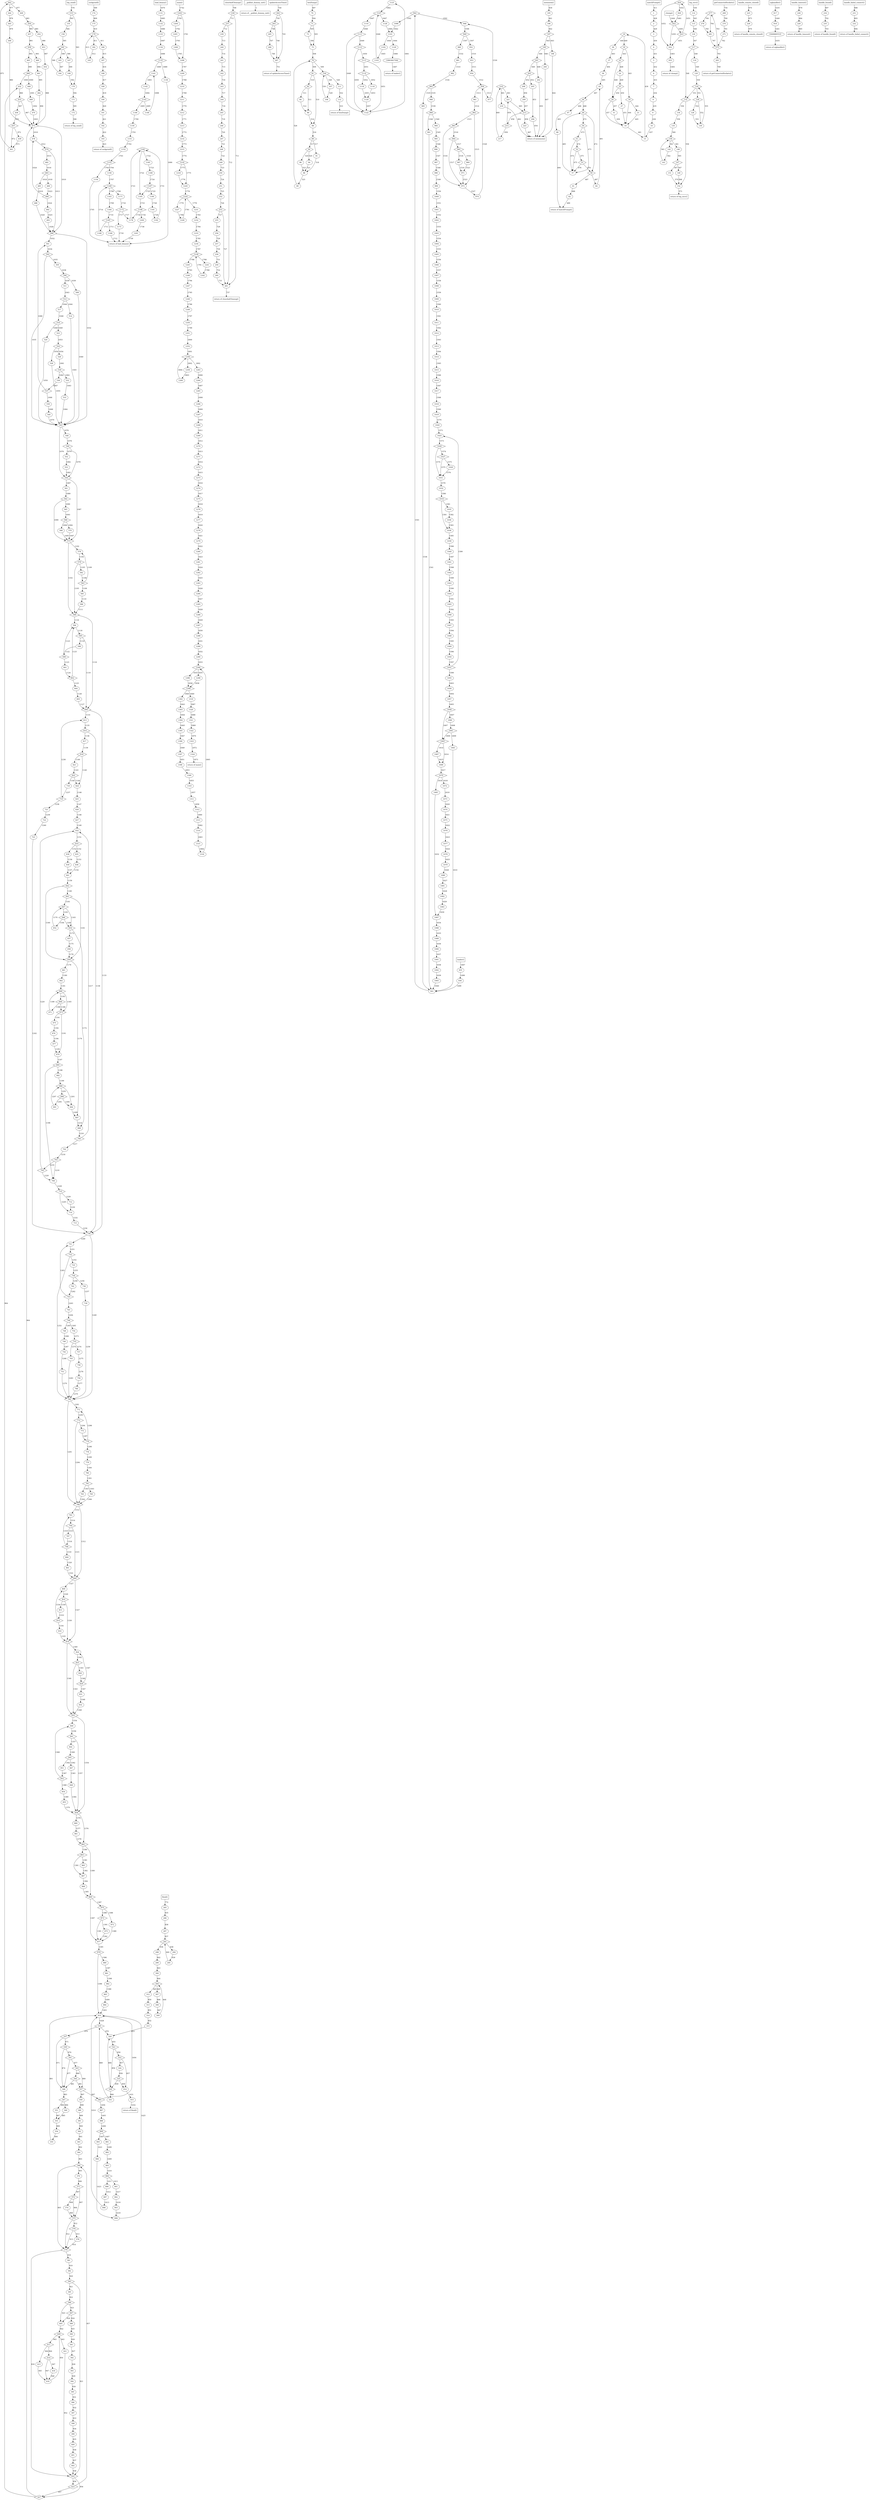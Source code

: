 digraph cfg {
	node [];
	442 -> 449 [label = "977"] ;
	172 -> ret668 [label = "596"] ;
	855 -> 858 [label = "1370"] ;
	848 -> 858 [label = "1364"] ;
	841 -> 858 [label = "1357"] ;
	835 -> 858 [label = "1354"] ;
	193 -> ret680 [label = "623"] ;
	709 -> 710 [label = "1228"] ;
	586 -> 589 [label = "1111"] ;
	579 -> 589 [label = "1105"] ;
	573 -> 589 [label = "1102"] ;
	1182 -> 1185 [label = "1722"] ;
	1288 -> 1289 [label = "1831"] ;
	831 -> 832 [label = "1348"] ;
	314 -> 315 [label = "852"] ;
	250 -> 251 [label = "724"] ;
	582 -> 583 [label = "1108"] ;
	465 -> 466 [label = "999"] ;
	fun3 -> ret3 [label = "-1"] ;
	1204 -> 1205 [label = "1762"] ;
	1135 -> 1136 [label = "1689"] ;
	703 -> 704 [label = "1219"] ;
	344 -> 357 [label = "881"] ;
	343 -> 357 [label = "880"] ;
	1311 -> 1312 [label = "1858"] ;
	335 -> 320 [label = "870"] ;
	328 -> 320 [label = "866"] ;
	315 -> 320 [label = "853"] ;
	153 -> 155 [label = "583"] ;
	1271 -> 1272 [label = "1814"] ;
	263 -> 265 [label = "746"] ;
	73 -> 75 [label = "506"] ;
	71 -> 75 [label = "505"] ;
	351 -> 353 [label = "887"] ;
	349 -> 353 [label = "885"] ;
	1265 -> 1266 [label = "1808"] ;
	1123 -> 1107 [label = "1662"] ;
	1103 -> 1107 [label = "1646"] ;
	223 -> ret452 [label = "667"] ;
	219 -> ret452 [label = "662"] ;
	206 -> ret452 [label = "654"] ;
	203 -> 208 [label = "652"] ;
	202 -> ret452 [label = "650"] ;
	200 -> ret452 [label = "647"] ;
	198 -> ret452 [label = "644"] ;
	1132 -> 1133 [label = "1686"] ;
	691 -> 686 [label = "1207"] ;
	682 -> 686 [label = "1199"] ;
	36 -> 37 [label = "463"] ;
	186 -> 187 [label = "615"] ;
	746 -> 748 [label = "1265"] ;
	470 -> 473 [label = "1003"] ;
	462 -> 473 [label = "996"] ;
	454 -> 473 [label = "988"] ;
	446 -> 473 [label = "980"] ;
	433 -> 473 [label = "967"] ;
	427 -> 473 [label = "964"] ;
	29 -> 31 [label = "457"] ;
	1015 -> 1016 [label = "1566"] ;
	362 -> 363 [label = "901"] ;
	247 -> 248 [label = "721"] ;
	1076 -> 1077 [label = "1623"] ;
	249 -> 250 [label = "723"] ;
	1171 -> 1172 [label = "1716"] ;
	780 -> 781 [label = "1301"] ;
	755 -> 763 [label = "1274"] ;
	924 -> 929 [label = "1452"] ;
	735 -> 736 [label = "1255"] ;
	929 -> 922 [label = "1461"] ;
	fun804 -> 922 [label = "1444"] ;
	197 -> 199 [label = "643"] ;
	457 -> 458 [label = "991"] ;
	25 -> 27 [label = "450"] ;
	1080 -> 1081 [label = "1627"] ;
	718 -> 719 [label = "1237"] ;
	829 -> 824 [label = "1347"] ;
	819 -> 824 [label = "1340"] ;
	205 -> 206 [label = "653"] ;
	1010 -> 1011 [label = "1561"] ;
	1114 -> 1118 [label = "1652"] ;
	1110 -> 1111 [label = "1648"] ;
	888 -> 889 [label = "1406"] ;
	723 -> 726 [label = "1242"] ;
	715 -> 726 [label = "1234"] ;
	614 -> 726 [label = "1136"] ;
	608 -> 726 [label = "1133"] ;
	295 -> 291 [label = "840"] ;
	287 -> 291 [label = "837"] ;
	115 -> 116 [label = "546"] ;
	1208 -> 1209 [label = "1767"] ;
	666 -> 668 [label = "1183"] ;
	889 -> 905 [label = "1407"] ;
	719 -> 613 [label = "1238"] ;
	608 -> 613 [label = "1133"] ;
	245 -> 246 [label = "719"] ;
	1133 -> 1134 [label = "1687"] ;
	1074 -> 1075 [label = "1621"] ;
	914 -> 915 [label = "1431"] ;
	450 -> 457 [label = "985"] ;
	436 -> 437 [label = "970"] ;
	731 -> 732 [label = "1251"] ;
	134 -> 135 [label = "559"] ;
	1215 -> 1216 [label = "1774"] ;
	1070 -> 1072 [label = "1618"] ;
	1049 -> 1050 [label = "1596"] ;
	851 -> 852 [label = "1367"] ;
	346 -> 347 [label = "883"] ;
	286 -> 287 [label = "836"] ;
	1212 -> 1213 [label = "1771"] ;
	1073 -> 1074 [label = "1620"] ;
	378 -> 379 [label = "914"] ;
	376 -> 379 [label = "913"] ;
	375 -> 379 [label = "912"] ;
	368 -> 379 [label = "905"] ;
	602 -> 604 [label = "1125"] ;
	379 -> 381 [label = "918"] ;
	677 -> 679 [label = "1195"] ;
	673 -> 679 [label = "1191"] ;
	1143 -> 1146 [label = "1695"] ;
	901 -> 902 [label = "1417"] ;
	124 -> 132 [label = "551"] ;
	117 -> 132 [label = "548"] ;
	1281 -> 1282 [label = "1824"] ;
	1268 -> 1269 [label = "1811"] ;
	1035 -> 1036 [label = "1582"] ;
	742 -> 743 [label = "1262"] ;
	566 -> 570 [label = "1094"] ;
	942 -> 1096 [label = "1502"] ;
	566 -> 568 [label = "1094"] ;
	1131 -> 1132 [label = "1685"] ;
	8 -> 9 [label = "435"] ;
	1048 -> 1049 [label = "1595"] ;
	647 -> 648 [label = "1163"] ;
	1079 -> 1080 [label = "1626"] ;
	183 -> 179 [label = "613"] ;
	175 -> 179 [label = "610"] ;
	1260 -> 1256 [label = "1804"] ;
	1252 -> 1256 [label = "1801"] ;
	1210 -> 1211 [label = "1769"] ;
	548 -> 549 [label = "1078"] ;
	994 -> 995 [label = "1545"] ;
	71 -> 73 [label = "505"] ;
	981 -> 982 [label = "1533"] ;
	277 -> 279 [label = "764"] ;
	242 -> 243 [label = "716"] ;
	549 -> 552 [label = "1079"] ;
	863 -> 865 [label = "1381"] ;
	fun731 -> 262 [label = "740"] ;
	3 -> 4 [label = "430"] ;
	980 -> 981 [label = "1532"] ;
	897 -> 898 [label = "1413"] ;
	1077 -> 1078 [label = "1624"] ;
	532 -> 533 [label = "1063"] ;
	894 -> 901 [label = "1411"] ;
	785 -> 788 [label = "1306"] ;
	783 -> 788 [label = "1304"] ;
	772 -> 788 [label = "1294"] ;
	766 -> 788 [label = "1291"] ;
	583 -> 585 [label = "1109"] ;
	398 -> 399 [label = "934"] ;
	325 -> 914 [label = "859"] ;
	322 -> 914 [label = "857"] ;
	fun727 -> 236 [label = "706"] ;
	197 -> 198 [label = "643"] ;
	299 -> 300 [label = "843"] ;
	813 -> 814 [label = "1333"] ;
	253 -> 255 [label = "727"] ;
	963 -> 964 [label = "1516"] ;
	797 -> 798 [label = "1318"] ;
	781 -> 783 [label = "1303"] ;
	738 -> 739 [label = "1257"] ;
	1324 -> ret852 [label = "1873"] ;
	325 -> 328 [label = "859"] ;
	321 -> 328 [label = "856"] ;
	98 -> 99 [label = "525"] ;
	676 -> 677 [label = "1194"] ;
	411 -> 414 [label = "944"] ;
	6 -> 7 [label = "433"] ;
	941 -> 942 [label = "1501"] ;
	524 -> 526 [label = "1054"] ;
	337 -> 339 [label = "871"] ;
	213 -> 215 [label = "658"] ;
	114 -> 115 [label = "545"] ;
	1273 -> 1274 [label = "1816"] ;
	771 -> 772 [label = "1293"] ;
	704 -> 632 [label = "1220"] ;
	700 -> 632 [label = "1217"] ;
	627 -> 632 [label = "1149"] ;
	422 -> 423 [label = "956"] ;
	246 -> 247 [label = "720"] ;
	70 -> 71 [label = "504"] ;
	163 -> 164 [label = "587"] ;
	781 -> 785 [label = "1303"] ;
	1245 -> 1246 [label = "1793"] ;
	1165 -> 1168 [label = "1711"] ;
	763 -> 766 [label = "1283"] ;
	760 -> 766 [label = "1279"] ;
	751 -> 766 [label = "1270"] ;
	739 -> 766 [label = "1259"] ;
	732 -> 766 [label = "1252"] ;
	726 -> 766 [label = "1249"] ;
	fun628 -> 1 [label = "411"] ;
	1247 -> 1248 [label = "1795"] ;
	1168 -> 1160 [label = "1714"] ;
	1156 -> 1160 [label = "1707"] ;
	255 -> 256 [label = "728"] ;
	854 -> 855 [label = "1369"] ;
	251 -> 252 [label = "725"] ;
	112 -> ret644 [label = "533"] ;
	517 -> 518 [label = "1048"] ;
	892 -> 893 [label = "1409"] ;
	414 -> 416 [label = "947"] ;
	1287 -> 1288 [label = "1830"] ;
	686 -> 688 [label = "1201"] ;
	383 -> 385 [label = "921"] ;
	43 -> 44 [label = "467"] ;
	995 -> 996 [label = "1546"] ;
	875 -> 877 [label = "1392"] ;
	873 -> 877 [label = "1391"] ;
	872 -> 877 [label = "1389"] ;
	869 -> 877 [label = "1387"] ;
	658 -> 659 [label = "1176"] ;
	643 -> 659 [label = "1161"] ;
	642 -> 659 [label = "1160"] ;
	1101 -> 1102 [label = "1644"] ;
	1249 -> 1250 [label = "1797"] ;
	814 -> 809 [label = "1334"] ;
	804 -> 809 [label = "1327"] ;
	758 -> 759 [label = "1276"] ;
	704 -> 709 [label = "1220"] ;
	703 -> 709 [label = "1219"] ;
	680 -> 709 [label = "1198"] ;
	128 -> 130 [label = "553"] ;
	126 -> 130 [label = "552"] ;
	814 -> 816 [label = "1334"] ;
	810 -> 813 [label = "1330"] ;
	1206 -> 1208 [label = "1765"] ;
	1202 -> 1208 [label = "1761"] ;
	601 -> 602 [label = "1124"] ;
	1264 -> 1265 [label = "1807"] ;
	1065 -> 1067 [label = "1614"] ;
	fun715 -> 225 [label = "670"] ;
	59 -> 61 [label = "487"] ;
	840 -> 841 [label = "1356"] ;
	1196 -> 1178 [label = "1734"] ;
	1172 -> 1178 [label = "1717"] ;
	540 -> 543 [label = "1070"] ;
	533 -> 543 [label = "1064"] ;
	526 -> 543 [label = "1055"] ;
	520 -> 543 [label = "1050"] ;
	514 -> 543 [label = "1045"] ;
	508 -> 543 [label = "1040"] ;
	502 -> 543 [label = "1035"] ;
	496 -> 543 [label = "1032"] ;
	1284 -> 1285 [label = "1827"] ;
	1078 -> 1079 [label = "1625"] ;
	1019 -> 1020 [label = "1570"] ;
	883 -> 884 [label = "1400"] ;
	932 -> 933 [label = "1463"] ;
	1041 -> 1042 [label = "1588"] ;
	339 -> 341 [label = "874"] ;
	1321 -> 1322 [label = "1869"] ;
	778 -> 779 [label = "1299"] ;
	599 -> 601 [label = "1123"] ;
	57 -> 49 [label = "485"] ;
	44 -> 49 [label = "468"] ;
	1013 -> 1014 [label = "1564"] ;
	1009 -> 1010 [label = "1560"] ;
	409 -> 411 [label = "943"] ;
	361 -> 362 [label = "900"] ;
	1006 -> 1007 [label = "1557"] ;
	1211 -> 1212 [label = "1770"] ;
	1233 -> 1234 [label = "1785"] ;
	998 -> 999 [label = "1549"] ;
	1280 -> 1281 [label = "1823"] ;
	1011 -> 1012 [label = "1562"] ;
	688 -> 691 [label = "1204"] ;
	1120 -> 1122 [label = "1657"] ;
	1113 -> 1122 [label = "1651"] ;
	1112 -> 1122 [label = "1650"] ;
	1111 -> 1122 [label = "1649"] ;
	748 -> 749 [label = "1266"] ;
	754 -> 755 [label = "1273"] ;
	168 -> 170 [label = "592"] ;
	153 -> 170 [label = "583"] ;
	1227 -> 1228 [label = "1780"] ;
	279 -> 281 [label = "765"] ;
	277 -> 281 [label = "764"] ;
	1313 -> 1314 [label = "1862"] ;
	988 -> 989 [label = "1539"] ;
	949 -> 980 [label = "1507"] ;
	621 -> 622 [label = "1143"] ;
	1185 -> 1186 [label = "1723"] ;
	659 -> 661 [label = "1179"] ;
	285 -> 286 [label = "835"] ;
	328 -> 331 [label = "866"] ;
	948 -> 949 [label = "1506"] ;
	fun801 -> 917 [label = "1435"] ;
	530 -> 536 [label = "1062"] ;
	49 -> 50 [label = "472"] ;
	18 -> 19 [label = "443"] ;
	fun680 -> 174 [label = "599"] ;
	126 -> 128 [label = "552"] ;
	635 -> 636 [label = "1153"] ;
	1025 -> 1026 [label = "1573"] ;
	1306 -> 1307 [label = "1849"] ;
	142 -> 143 [label = "562"] ;
	638 -> 639 [label = "1156"] ;
	208 -> 209 [label = "656"] ;
	394 -> 395 [label = "930"] ;
	291 -> 298 [label = "838"] ;
	269 -> 270 [label = "760"] ;
	1205 -> 1206 [label = "1763"] ;
	561 -> 562 [label = "1089"] ;
	714 -> 715 [label = "1232"] ;
	1 -> 2 [label = "428"] ;
	702 -> 703 [label = "1218"] ;
	483 -> 489 [label = "1018"] ;
	539 -> 540 [label = "1069"] ;
	1050 -> 1051 [label = "1597"] ;
	829 -> 831 [label = "1347"] ;
	376 -> 378 [label = "913"] ;
	79 -> 81 [label = "509"] ;
	1082 -> 1083 [label = "1629"] ;
	179 -> 186 [label = "611"] ;
	1246 -> 1247 [label = "1794"] ;
	721 -> 722 [label = "1239"] ;
	1070 -> 1085 [label = "1618"] ;
	359 -> 360 [label = "898"] ;
	51 -> 52 [label = "474"] ;
	432 -> 433 [label = "966"] ;
	313 -> 314 [label = "851"] ;
	675 -> 676 [label = "1192"] ;
	458 -> 460 [label = "993"] ;
	433 -> 436 [label = "967"] ;
	fun718 -> 228 [label = "679"] ;
	452 -> 453 [label = "986"] ;
	423 -> 368 [label = "957"] ;
	364 -> 368 [label = "903"] ;
	1269 -> 1270 [label = "1812"] ;
	466 -> 468 [label = "1000"] ;
	602 -> 594 [label = "1125"] ;
	599 -> 594 [label = "1123"] ;
	589 -> 594 [label = "1116"] ;
	523 -> 524 [label = "1053"] ;
	1275 -> 1276 [label = "1818"] ;
	400 -> 401 [label = "936"] ;
	1029 -> 1031 [label = "1576"] ;
	1027 -> 1031 [label = "1575"] ;
	1026 -> 1031 [label = "1574"] ;
	924 -> 932 [label = "1452"] ;
	923 -> 932 [label = "1451"] ;
	922 -> 932 [label = "1450"] ;
	579 -> 582 [label = "1105"] ;
	368 -> 370 [label = "905"] ;
	1114 -> 1116 [label = "1652"] ;
	736 -> 742 [label = "1256"] ;
	969 -> 971 [label = "1521"] ;
	967 -> 971 [label = "1519"] ;
	225 -> 226 [label = "675"] ;
	52 -> 53 [label = "475"] ;
	746 -> 754 [label = "1265"] ;
	fun739 -> 285 [label = "772"] ;
	fun735 -> 269 [label = "754"] ;
	146 -> 147 [label = "565"] ;
	1150 -> 1151 [label = "1701"] ;
	989 -> 991 [label = "1540"] ;
	809 -> 810 [label = "1329"] ;
	322 -> 324 [label = "857"] ;
	132 -> 134 [label = "558"] ;
	89 -> 92 [label = "517"] ;
	983 -> 988 [label = "1535"] ;
	801 -> 804 [label = "1322"] ;
	794 -> 804 [label = "1315"] ;
	788 -> 804 [label = "1312"] ;
	409 -> 421 [label = "943"] ;
	190 -> 191 [label = "620"] ;
	1294 -> 1298 [label = "1835"] ;
	1283 -> 1284 [label = "1826"] ;
	275 -> 277 [label = "763"] ;
	1224 -> 1227 [label = "1779"] ;
	894 -> 896 [label = "1411"] ;
	199 -> 200 [label = "646"] ;
	1312 -> 1313 [label = "1860"] ;
	1248 -> 1249 [label = "1796"] ;
	745 -> 746 [label = "1264"] ;
	710 -> 712 [label = "1229"] ;
	1081 -> 1082 [label = "1628"] ;
	529 -> 530 [label = "1061"] ;
	68 -> ret628 [label = "494"] ;
	62 -> ret628 [label = "489"] ;
	1113 -> 1114 [label = "1651"] ;
	915 -> ret739 [label = "1432"] ;
	537 -> 539 [label = "1068"] ;
	107 -> 108 [label = "529"] ;
	973 -> 974 [label = "1527"] ;
	902 -> 903 [label = "1418"] ;
	1163 -> 1164 [label = "1709"] ;
	974 -> 958 [label = "1528"] ;
	954 -> 958 [label = "1512"] ;
	697 -> 699 [label = "1214"] ;
	654 -> 699 [label = "1172"] ;
	493 -> 496 [label = "1026"] ;
	486 -> 496 [label = "1020"] ;
	479 -> 496 [label = "1013"] ;
	473 -> 496 [label = "1010"] ;
	2 -> 3 [label = "429"] ;
	483 -> 485 [label = "1018"] ;
	1231 -> 1232 [label = "1783"] ;
	1056 -> 1057 [label = "1604"] ;
	392 -> 393 [label = "928"] ;
	878 -> 880 [label = "1396"] ;
	335 -> 337 [label = "870"] ;
	1316 -> 1294 [label = "1865"] ;
	1290 -> 1294 [label = "1833"] ;
	1238 -> 1245 [label = "1788"] ;
	1039 -> 1040 [label = "1586"] ;
	905 -> 906 [label = "1421"] ;
	236 -> 237 [label = "711"] ;
	824 -> 825 [label = "1342"] ;
	201 -> 202 [label = "649"] ;
	449 -> 450 [label = "983"] ;
	654 -> 657 [label = "1172"] ;
	1195 -> 1196 [label = "1733"] ;
	15 -> 16 [label = "439"] ;
	1305 -> 1306 [label = "1847"] ;
	397 -> 398 [label = "933"] ;
	453 -> 454 [label = "987"] ;
	9 -> 10 [label = "436"] ;
	1134 -> 1135 [label = "1688"] ;
	1057 -> 1058 [label = "1605"] ;
	989 -> 994 [label = "1540"] ;
	213 -> 223 [label = "658"] ;
	1299 -> 1319 [label = "1840"] ;
	997 -> 998 [label = "1548"] ;
	952 -> 953 [label = "1510"] ;
	891 -> 892 [label = "1408"] ;
	800 -> 801 [label = "1320"] ;
	502 -> 505 [label = "1035"] ;
	353 -> 354 [label = "889"] ;
	139 -> 146 [label = "561"] ;
	64 -> 43 [label = "491"] ;
	38 -> 43 [label = "465"] ;
	512 -> 517 [label = "1044"] ;
	1088 -> 1089 [label = "1635"] ;
	489 -> 490 [label = "1023"] ;
	396 -> 397 [label = "932"] ;
	167 -> 168 [label = "590"] ;
	1005 -> 1006 [label = "1556"] ;
	852 -> 840 [label = "1368"] ;
	835 -> 840 [label = "1354"] ;
	1033 -> 1035 [label = "1581"] ;
	84 -> 86 [label = "512"] ;
	82 -> 86 [label = "511"] ;
	262 -> 263 [label = "745"] ;
	344 -> 346 [label = "881"] ;
	341 -> 346 [label = "877"] ;
	339 -> 346 [label = "874"] ;
	337 -> 346 [label = "871"] ;
	553 -> 556 [label = "1083"] ;
	549 -> 556 [label = "1079"] ;
	543 -> 556 [label = "1076"] ;
	482 -> 483 [label = "1016"] ;
	203 -> 205 [label = "652"] ;
	151 -> 152 [label = "570"] ;
	149 -> 152 [label = "568"] ;
	132 -> 152 [label = "558"] ;
	1042 -> 1043 [label = "1589"] ;
	1093 -> 941 [label = "1640"] ;
	1063 -> 941 [label = "1610"] ;
	991 -> 941 [label = "1541"] ;
	985 -> 941 [label = "1536"] ;
	936 -> 941 [label = "1499"] ;
	479 -> 482 [label = "1013"] ;
	281 -> 275 [label = "767"] ;
	271 -> 275 [label = "762"] ;
	962 -> 963 [label = "1515"] ;
	1107 -> 1110 [label = "1647"] ;
	679 -> 680 [label = "1197"] ;
	1004 -> 1005 [label = "1555"] ;
	16 -> 36 [label = "440"] ;
	423 -> 427 [label = "957"] ;
	422 -> 427 [label = "956"] ;
	524 -> 529 [label = "1054"] ;
	1299 -> 1302 [label = "1840"] ;
	1047 -> 1048 [label = "1594"] ;
	598 -> 599 [label = "1122"] ;
	1314 -> 1315 [label = "1863"] ;
	270 -> 271 [label = "761"] ;
	237 -> 239 [label = "712"] ;
	1213 -> 1214 [label = "1772"] ;
	755 -> 757 [label = "1274"] ;
	862 -> 863 [label = "1380"] ;
	411 -> 413 [label = "944"] ;
	1107 -> 1126 [label = "1647"] ;
	1055 -> 1056 [label = "1603"] ;
	860 -> 861 [label = "1377"] ;
	1012 -> 1013 [label = "1563"] ;
	917 -> 918 [label = "1440"] ;
	1323 -> 1324 [label = "1872"] ;
	1091 -> 1092 [label = "1638"] ;
	953 -> 954 [label = "1511"] ;
	195 -> 196 [label = "641"] ;
	1142 -> 1143 [label = "1694"] ;
	772 -> 775 [label = "1294"] ;
	700 -> 702 [label = "1217"] ;
	347 -> 351 [label = "884"] ;
	1112 -> 1113 [label = "1650"] ;
	1308 -> 1309 [label = "1853"] ;
	673 -> 675 [label = "1191"] ;
	391 -> 392 [label = "927"] ;
	324 -> 325 [label = "858"] ;
	117 -> 119 [label = "548"] ;
	7 -> 8 [label = "434"] ;
	152 -> ret654 [label = "573"] ;
	25 -> 29 [label = "450"] ;
	22 -> 29 [label = "448"] ;
	652 -> 647 [label = "1170"] ;
	648 -> 652 [label = "1164"] ;
	643 -> 647 [label = "1161"] ;
	506 -> 508 [label = "1039"] ;
	92 -> 96 [label = "520"] ;
	1000 -> 1001 [label = "1551"] ;
	880 -> 881 [label = "1397"] ;
	460 -> 461 [label = "994"] ;
	1263 -> 1264 [label = "1806"] ;
	1067 -> 1069 [label = "1615"] ;
	1065 -> 1069 [label = "1614"] ;
	893 -> 894 [label = "1410"] ;
	312 -> 313 [label = "850"] ;
	170 -> 171 [label = "594"] ;
	375 -> 376 [label = "912"] ;
	1001 -> 1002 [label = "1552"] ;
	386 -> 387 [label = "923"] ;
	354 -> 355 [label = "890"] ;
	1031 -> 1032 [label = "1579"] ;
	977 -> 948 [label = "1530"] ;
	942 -> 948 [label = "1502"] ;
	416 -> 418 [label = "948"] ;
	414 -> 418 [label = "947"] ;
	413 -> 418 [label = "945"] ;
	389 -> 390 [label = "925"] ;
	fun807 -> 935 [label = "1467"] ;
	119 -> 120 [label = "549"] ;
	1259 -> 1260 [label = "1803"] ;
	935 -> 936 [label = "1498"] ;
	743 -> 745 [label = "1263"] ;
	613 -> 614 [label = "1135"] ;
	291 -> 294 [label = "838"] ;
	1298 -> 1299 [label = "1838"] ;
	1296 -> 1299 [label = "1836"] ;
	858 -> 860 [label = "1376"] ;
	260 -> 261 [label = "733"] ;
	253 -> 261 [label = "727"] ;
	237 -> 261 [label = "712"] ;
	236 -> 261 [label = "711"] ;
	585 -> 586 [label = "1110"] ;
	199 -> 201 [label = "646"] ;
	160 -> 167 [label = "586"] ;
	1069 -> 1070 [label = "1617"] ;
	22 -> 24 [label = "448"] ;
	844 -> 845 [label = "1360"] ;
	395 -> 396 [label = "931"] ;
	244 -> 245 [label = "718"] ;
	1266 -> 1267 [label = "1809"] ;
	1143 -> 1149 [label = "1695"] ;
	191 -> 192 [label = "621"] ;
	832 -> 835 [label = "1349"] ;
	825 -> 835 [label = "1343"] ;
	819 -> 835 [label = "1340"] ;
	624 -> 625 [label = "1146"] ;
	104 -> 107 [label = "528"] ;
	1241 -> 1242 [label = "1789"] ;
	490 -> 478 [label = "1024"] ;
	473 -> 478 [label = "1010"] ;
	164 -> 160 [label = "588"] ;
	156 -> 160 [label = "585"] ;
	1032 -> 1033 [label = "1580"] ;
	965 -> 969 [label = "1518"] ;
	192 -> 193 [label = "622"] ;
	16 -> 18 [label = "440"] ;
	1267 -> 1268 [label = "1810"] ;
	fun852 -> 1202 [label = "1742"] ;
	130 -> 124 [label = "555"] ;
	120 -> 124 [label = "550"] ;
	442 -> 444 [label = "977"] ;
	61 -> 62 [label = "488"] ;
	450 -> 452 [label = "985"] ;
	1303 -> 1304 [label = "1844"] ;
	996 -> 997 [label = "1547"] ;
	642 -> 643 [label = "1160"] ;
	604 -> 605 [label = "1126"] ;
	363 -> 364 [label = "902"] ;
	174 -> 175 [label = "609"] ;
	1002 -> 1003 [label = "1553"] ;
	828 -> 829 [label = "1346"] ;
	fun724 -> 234 [label = "697"] ;
	215 -> 217 [label = "659"] ;
	241 -> 242 [label = "715"] ;
	1322 -> 1323 [label = "1870"] ;
	536 -> 537 [label = "1067"] ;
	1251 -> 1252 [label = "1800"] ;
	1172 -> 1173 [label = "1717"] ;
	347 -> 349 [label = "884"] ;
	50 -> 51 [label = "473"] ;
	922 -> 923 [label = "1450"] ;
	478 -> 479 [label = "1012"] ;
	196 -> 197 [label = "642"] ;
	982 -> 983 [label = "1534"] ;
	294 -> 295 [label = "839"] ;
	1209 -> 1210 [label = "1768"] ;
	1060 -> 1061 [label = "1608"] ;
	841 -> 844 [label = "1357"] ;
	626 -> 627 [label = "1148"] ;
	868 -> 869 [label = "1385"] ;
	862 -> 869 [label = "1380"] ;
	88 -> 89 [label = "516"] ;
	618 -> 621 [label = "1140"] ;
	228 -> 229 [label = "684"] ;
	1014 -> 1015 [label = "1565"] ;
	1153 -> 1156 [label = "1704"] ;
	906 -> 908 [label = "1423"] ;
	903 -> 908 [label = "1419"] ;
	793 -> 794 [label = "1314"] ;
	309 -> 304 [label = "848"] ;
	300 -> 304 [label = "844"] ;
	1309 -> 1310 [label = "1855"] ;
	798 -> 800 [label = "1319"] ;
	798 -> 793 [label = "1319"] ;
	788 -> 793 [label = "1312"] ;
	518 -> 520 [label = "1049"] ;
	fun452 -> 195 [label = "630"] ;
	155 -> 156 [label = "584"] ;
	1285 -> 1286 [label = "1828"] ;
	961 -> 962 [label = "1514"] ;
	1319 -> 1320 [label = "1867"] ;
	1187 -> 1195 [label = "1725"] ;
	1182 -> 1195 [label = "1722"] ;
	1061 -> 1063 [label = "1609"] ;
	10406665510 -> ret801 [label = "1435"] ;
	867 -> 868 [label = "1384"] ;
	418 -> 409 [label = "950"] ;
	405 -> 409 [label = "942"] ;
	256 -> 257 [label = "729"] ;
	518 -> 523 [label = "1049"] ;
	320 -> 321 [label = "855"] ;
	201 -> 203 [label = "649"] ;
	469 -> 470 [label = "1002"] ;
	44 -> 67 [label = "468"] ;
	1018 -> 1019 [label = "1569"] ;
	147 -> 149 [label = "567"] ;
	461 -> 462 [label = "995"] ;
	1294 -> 1296 [label = "1835"] ;
	1289 -> 1290 [label = "1832"] ;
	933 -> ret804 [label = "1464"] ;
	743 -> 731 [label = "1263"] ;
	726 -> 731 [label = "1249"] ;
	221 -> 213 [label = "665"] ;
	209 -> 213 [label = "657"] ;
	147 -> 151 [label = "567"] ;
	1036 -> 1038 [label = "1583"] ;
	1033 -> 1038 [label = "1581"] ;
	680 -> 682 [label = "1198"] ;
	458 -> 465 [label = "993"] ;
	699 -> 700 [label = "1216"] ;
	243 -> 244 [label = "717"] ;
	885 -> 887 [label = "1404"] ;
	732 -> 735 [label = "1252"] ;
	18 -> 22 [label = "443"] ;
	958 -> 961 [label = "1513"] ;
	341 -> 343 [label = "877"] ;
	1277 -> 1278 [label = "1820"] ;
	24 -> 25 [label = "449"] ;
	19 -> 21 [label = "444"] ;
	171 -> 172 [label = "595"] ;
	37 -> 38 [label = "464"] ;
	632 -> 633 [label = "1151"] ;
	99 -> 79 [label = "526"] ;
	75 -> 79 [label = "508"] ;
	1304 -> 1305 [label = "1845"] ;
	1151 -> 1152 [label = "1702"] ;
	218 -> 219 [label = "661"] ;
	1045 -> 1046 [label = "1592"] ;
	964 -> 965 [label = "1517"] ;
	736 -> 738 [label = "1256"] ;
	33 -> 15 [label = "461"] ;
	10 -> 15 [label = "437"] ;
	722 -> 723 [label = "1240"] ;
	240 -> 241 [label = "714"] ;
	fun654 -> 114 [label = "536"] ;
	1186 -> 1187 [label = "1724"] ;
	1164 -> 1165 [label = "1710"] ;
	617 -> 618 [label = "1139"] ;
	852 -> 854 [label = "1368"] ;
	357 -> 359 [label = "897"] ;
	382 -> 383 [label = "920"] ;
	512 -> 514 [label = "1044"] ;
	971 -> 973 [label = "1523"] ;
	964 -> 973 [label = "1517"] ;
	963 -> 973 [label = "1516"] ;
	962 -> 973 [label = "1515"] ;
	896 -> 897 [label = "1412"] ;
	779 -> 780 [label = "1300"] ;
	530 -> 532 [label = "1062"] ;
	757 -> 758 [label = "1275"] ;
	688 -> 694 [label = "1204"] ;
	686 -> 694 [label = "1201"] ;
	399 -> 400 [label = "935"] ;
	187 -> 188 [label = "616"] ;
	633 -> 635 [label = "1152"] ;
	387 -> 389 [label = "924"] ;
	370 -> 371 [label = "906"] ;
	1202 -> 1204 [label = "1761"] ;
	308 -> 309 [label = "847"] ;
	275 -> 283 [label = "763"] ;
	160 -> 163 [label = "586"] ;
	505 -> 506 [label = "1038"] ;
	1102 -> 1103 [label = "1645"] ;
	1072 -> 1073 [label = "1619"] ;
	374 -> 375 [label = "909"] ;
	372 -> 375 [label = "908"] ;
	371 -> 375 [label = "907"] ;
	259 -> 260 [label = "732"] ;
	583 -> 578 [label = "1109"] ;
	573 -> 578 [label = "1102"] ;
	1092 -> 1093 [label = "1639"] ;
	622 -> 624 [label = "1144"] ;
	618 -> 624 [label = "1140"] ;
	188 -> 189 [label = "617"] ;
	1272 -> 1273 [label = "1815"] ;
	357 -> 885 [label = "897"] ;
	96 -> 98 [label = "523"] ;
	94 -> 98 [label = "521"] ;
	91 -> 98 [label = "518"] ;
	1315 -> 1316 [label = "1864"] ;
	847 -> 848 [label = "1363"] ;
	1003 -> 1004 [label = "1554"] ;
	1152 -> 1153 [label = "1703"] ;
	1043 -> 1044 [label = "1590"] ;
	565 -> 566 [label = "1093"] ;
	552 -> 553 [label = "1082"] ;
	fun721 -> 231 [label = "688"] ;
	343 -> 344 [label = "880"] ;
	668 -> 673 [label = "1186"] ;
	666 -> 673 [label = "1183"] ;
	1278 -> 1279 [label = "1821"] ;
	775 -> 776 [label = "1297"] ;
	371 -> 372 [label = "907"] ;
	1276 -> 1277 [label = "1819"] ;
	360 -> 361 [label = "899"] ;
	1310 -> 1311 [label = "1857"] ;
	229 -> ret718 [label = "685"] ;
	1122 -> 1123 [label = "1661"] ;
	179 -> 182 [label = "611"] ;
	776 -> 771 [label = "1298"] ;
	766 -> 771 [label = "1291"] ;
	143 -> 139 [label = "563"] ;
	135 -> 139 [label = "560"] ;
	501 -> 502 [label = "1034"] ;
	1058 -> 1060 [label = "1607"] ;
	861 -> 862 [label = "1378"] ;
	858 -> 862 [label = "1376"] ;
	492 -> 493 [label = "1025"] ;
	265 -> 266 [label = "747"] ;
	749 -> 750 [label = "1267"] ;
	304 -> 307 [label = "845"] ;
	1286 -> 1287 [label = "1829"] ;
	189 -> 190 [label = "619"] ;
	266 -> 267 [label = "748"] ;
	263 -> 267 [label = "746"] ;
	262 -> 267 [label = "745"] ;
	622 -> 718 [label = "1144"] ;
	1111 -> 1112 [label = "1649"] ;
	877 -> 878 [label = "1395"] ;
	372 -> 374 [label = "908"] ;
	437 -> 439 [label = "972"] ;
	639 -> 641 [label = "1157"] ;
	636 -> 641 [label = "1154"] ;
	283 -> ret735 [label = "769"] ;
	1187 -> 1190 [label = "1725"] ;
	1149 -> 1150 [label = "1700"] ;
	1256 -> 1263 [label = "1802"] ;
	1085 -> 1087 [label = "1632"] ;
	1083 -> 1087 [label = "1630"] ;
	556 -> 561 [label = "1087"] ;
	485 -> 486 [label = "1019"] ;
	4 -> 5 [label = "431"] ;
	1192 -> 1182 [label = "1731"] ;
	1178 -> 1182 [label = "1721"] ;
	881 -> 882 [label = "1398"] ;
	92 -> 94 [label = "520"] ;
	1302 -> 1303 [label = "1843"] ;
	1279 -> 1280 [label = "1822"] ;
	562 -> 565 [label = "1090"] ;
	261 -> ret727 [label = "737"] ;
	918 -> 10406665510 [label = "1441"] ;
	719 -> 721 [label = "1238"] ;
	511 -> 512 [label = "1043"] ;
	108 -> 104 [label = "530"] ;
	79 -> 104 [label = "509"] ;
	1224 -> 1231 [label = "1779"] ;
	1087 -> 1088 [label = "1634"] ;
	1256 -> 1259 [label = "1802"] ;
	1089 -> 1090 [label = "1636"] ;
	625 -> 626 [label = "1147"] ;
	1196 -> 1200 [label = "1734"] ;
	59 -> 64 [label = "487"] ;
	1307 -> 1308 [label = "1851"] ;
	1129 -> 10803827584 [label = "1666"] ;
	1282 -> 1283 [label = "1825"] ;
	1274 -> 1275 [label = "1817"] ;
	759 -> 760 [label = "1277"] ;
	1051 -> 1025 [label = "1599"] ;
	1020 -> 1025 [label = "1571"] ;
	1320 -> 1321 [label = "1868"] ;
	1146 -> 1141 [label = "1698"] ;
	1135 -> 1141 [label = "1689"] ;
	231 -> 232 [label = "693"] ;
	873 -> 875 [label = "1391"] ;
	257 -> 258 [label = "730"] ;
	1160 -> 1163 [label = "1708"] ;
	1044 -> 1045 [label = "1591"] ;
	401 -> 402 [label = "937"] ;
	182 -> 183 [label = "612"] ;
	321 -> 322 [label = "856"] ;
	248 -> 249 [label = "722"] ;
	444 -> 445 [label = "978"] ;
	139 -> 142 [label = "561"] ;
	104 -> 111 [label = "528"] ;
	1242 -> 1238 [label = "1791"] ;
	1234 -> 1238 [label = "1787"] ;
	661 -> 662 [label = "1180"] ;
	466 -> 432 [label = "1000"] ;
	427 -> 432 [label = "964"] ;
	304 -> 312 [label = "845"] ;
	816 -> 819 [label = "1335"] ;
	810 -> 819 [label = "1330"] ;
	804 -> 819 [label = "1327"] ;
	595 -> 598 [label = "1119"] ;
	267 -> ret731 [label = "751"] ;
	825 -> 828 [label = "1343"] ;
	648 -> 654 [label = "1164"] ;
	647 -> 654 [label = "1163"] ;
	1101 -> 1129 [label = "1644"] ;
	fun644 -> 70 [label = "497"] ;
	1216 -> 1218 [label = "1775"] ;
	1160 -> 1171 [label = "1708"] ;
	1075 -> 1076 [label = "1622"] ;
	1165 -> 1166 [label = "1711"] ;
	633 -> 638 [label = "1152"] ;
	657 -> 658 [label = "1175"] ;
	235 -> ret724 [label = "703"] ;
	1214 -> 1215 [label = "1773"] ;
	641 -> 642 [label = "1159"] ;
	31 -> 33 [label = "458"] ;
	29 -> 33 [label = "457"] ;
	27 -> 33 [label = "451"] ;
	21 -> 33 [label = "445"] ;
	19 -> 33 [label = "444"] ;
	1250 -> 1251 [label = "1799"] ;
	1090 -> 1091 [label = "1637"] ;
	468 -> 469 [label = "1001"] ;
	258 -> 259 [label = "731"] ;
	218 -> 221 [label = "661"] ;
	215 -> 221 [label = "659"] ;
	869 -> 870 [label = "1387"] ;
	668 -> 671 [label = "1186"] ;
	1118 -> 1120 [label = "1655"] ;
	1116 -> 1120 [label = "1653"] ;
	441 -> 442 [label = "975"] ;
	1200 -> 1201 [label = "1738"] ;
	1126 -> 1101 [label = "1664"] ;
	1096 -> 1101 [label = "1642"] ;
	537 -> 501 [label = "1068"] ;
	496 -> 501 [label = "1032"] ;
	217 -> 218 [label = "660"] ;
	949 -> 952 [label = "1507"] ;
	1201 -> ret838 [label = "1739"] ;
	1173 -> ret838 [label = "1718"] ;
	1166 -> ret838 [label = "1712"] ;
	1154 -> ret838 [label = "1705"] ;
	1136 -> ret838 [label = "1690"] ;
	845 -> 847 [label = "1362"] ;
	605 -> 608 [label = "1127"] ;
	595 -> 608 [label = "1119"] ;
	589 -> 608 [label = "1116"] ;
	923 -> 924 [label = "1451"] ;
	543 -> 548 [label = "1076"] ;
	387 -> 405 [label = "924"] ;
	386 -> 405 [label = "923"] ;
	445 -> 446 [label = "979"] ;
	1270 -> 1271 [label = "1813"] ;
	1238 -> 1241 [label = "1788"] ;
	10803827584 -> ret807 [label = "1467"] ;
	910 -> 335 [label = "1428"] ;
	506 -> 511 [label = "1039"] ;
	390 -> 391 [label = "926"] ;
	331 -> 335 [label = "869"] ;
	234 -> 235 [label = "702"] ;
	67 -> 68 [label = "493"] ;
	53 -> 59 [label = "476"] ;
	49 -> 59 [label = "472"] ;
	1017 -> 1018 [label = "1568"] ;
	845 -> 851 [label = "1362"] ;
	226 -> ret715 [label = "676"] ;
	111 -> 112 [label = "532"] ;
	1061 -> 1065 [label = "1609"] ;
	1058 -> 1065 [label = "1607"] ;
	307 -> 308 [label = "846"] ;
	298 -> 299 [label = "842"] ;
	1141 -> 1142 [label = "1693"] ;
	712 -> 714 [label = "1230"] ;
	710 -> 714 [label = "1229"] ;
	421 -> 422 [label = "952"] ;
	402 -> 422 [label = "938"] ;
	383 -> 422 [label = "921"] ;
	379 -> 422 [label = "918"] ;
	1051 -> 1055 [label = "1599"] ;
	671 -> 666 [label = "1189"] ;
	662 -> 666 [label = "1181"] ;
	870 -> 873 [label = "1388"] ;
	870 -> 872 [label = "1388"] ;
	1232 -> 1233 [label = "1784"] ;
	381 -> 382 [label = "919"] ;
	614 -> 617 [label = "1136"] ;
	578 -> 579 [label = "1104"] ;
	385 -> 386 [label = "922"] ;
	89 -> 91 [label = "517"] ;
	239 -> 240 [label = "713"] ;
	908 -> 910 [label = "1425"] ;
	898 -> 910 [label = "1414"] ;
	885 -> 910 [label = "1404"] ;
	884 -> 910 [label = "1401"] ;
	878 -> 910 [label = "1396"] ;
	355 -> 910 [label = "891"] ;
	999 -> 1000 [label = "1550"] ;
	570 -> 573 [label = "1097"] ;
	568 -> 573 [label = "1095"] ;
	562 -> 573 [label = "1090"] ;
	556 -> 573 [label = "1087"] ;
	82 -> 84 [label = "511"] ;
	1027 -> 1029 [label = "1575"] ;
	124 -> 126 [label = "551"] ;
	865 -> 867 [label = "1382"] ;
	863 -> 867 [label = "1381"] ;
	53 -> 57 [label = "476"] ;
	52 -> 57 [label = "475"] ;
	51 -> 57 [label = "474"] ;
	50 -> 57 [label = "473"] ;
	fun838 -> 1131 [label = "1670"] ;
	594 -> 595 [label = "1118"] ;
	1016 -> 1017 [label = "1567"] ;
	1007 -> 1008 [label = "1558"] ;
	1046 -> 1047 [label = "1593"] ;
	1026 -> 1027 [label = "1574"] ;
	1008 -> 1009 [label = "1559"] ;
	887 -> 888 [label = "1405"] ;
	958 -> 977 [label = "1513"] ;
	116 -> 117 [label = "547"] ;
	1153 -> 1154 [label = "1704"] ;
	1191 -> 1192 [label = "1729"] ;
	86 -> 88 [label = "514"] ;
	81 -> 88 [label = "510"] ;
	889 -> 891 [label = "1407"] ;
	694 -> 697 [label = "1209"] ;
	659 -> 697 [label = "1179"] ;
	439 -> 441 [label = "973"] ;
	437 -> 441 [label = "972"] ;
	252 -> 253 [label = "726"] ;
	983 -> 985 [label = "1535"] ;
	965 -> 967 [label = "1518"] ;
	794 -> 797 [label = "1315"] ;
	1040 -> 1041 [label = "1587"] ;
	750 -> 751 [label = "1268"] ;
	490 -> 492 [label = "1024"] ;
	1218 -> 1220 [label = "1776"] ;
	1216 -> 1220 [label = "1775"] ;
	fun668 -> 153 [label = "576"] ;
	232 -> ret721 [label = "694"] ;
	393 -> 394 [label = "929"] ;
	1228 -> 1224 [label = "1781"] ;
	1220 -> 1224 [label = "1778"] ;
	1190 -> 1191 [label = "1728"] ;
	81 -> 82 [label = "510"] ;
	1038 -> 1039 [label = "1585"] ;
	882 -> 883 [label = "1399"] ;
	776 -> 778 [label = "1298"] ;
	5 -> 6 [label = "432"] ;
	ret668 [label="return of log_send()",shape=box];
	449 [];
	ret680 [label="return of sockprintf()",shape=box];
	858 [shape=diamond];
	589 [shape=diamond];
	710 [shape=diamond];
	1185 [];
	1289 [];
	251 [];
	315 [];
	832 [];
	ret3 [label="return of __goblint_dummy_init()",shape=box];
	466 [shape=diamond];
	583 [shape=diamond];
	1136 [];
	1205 [];
	357 [shape=diamond];
	704 [shape=diamond];
	155 [];
	320 [];
	1312 [];
	1272 [];
	75 [];
	265 [];
	353 [];
	208 [];
	ret452 [label="return of memmem()",shape=box];
	1107 [shape=diamond];
	1266 [];
	37 [];
	686 [shape=diamond];
	1133 [];
	187 [];
	748 [];
	31 [];
	473 [shape=diamond];
	363 [];
	1016 [];
	248 [];
	1077 [];
	250 [];
	781 [shape=diamond];
	1172 [shape=diamond];
	763 [];
	929 [];
	736 [shape=diamond];
	199 [shape=diamond];
	922 [shape=diamond];
	27 [];
	458 [shape=diamond];
	719 [shape=diamond];
	1081 [];
	824 [];
	206 [];
	1011 [];
	fun731 [label="updateAccessTime()",shape=box];
	116 [];
	291 [shape=diamond];
	726 [shape=diamond];
	889 [shape=diamond];
	1111 [shape=diamond];
	1118 [];
	668 [shape=diamond];
	1209 [];
	246 [];
	613 [];
	905 [];
	437 [shape=diamond];
	915 [];
	1075 [];
	1134 [];
	457 [];
	732 [shape=diamond];
	135 [];
	347 [shape=diamond];
	852 [shape=diamond];
	1050 [];
	1072 [];
	1216 [shape=diamond];
	287 [];
	1213 [];
	1074 [];
	379 [shape=diamond];
	381 [];
	604 [];
	679 [];
	1146 [];
	132 [shape=diamond];
	902 [];
	1269 [];
	1282 [];
	743 [shape=diamond];
	1036 [];
	570 [];
	568 [];
	1096 [];
	9 [];
	1132 [];
	648 [shape=diamond];
	1049 [];
	179 [shape=diamond];
	1080 [];
	549 [shape=diamond];
	1211 [];
	1256 [shape=diamond];
	995 [];
	73 [];
	243 [];
	279 [];
	982 [];
	552 [];
	4 [];
	262 [shape=diamond];
	865 [];
	898 [];
	981 [];
	1078 [];
	533 [];
	fun680 [label="sockprintf()",shape=box];
	901 [];
	788 [shape=diamond];
	399 [];
	585 [];
	236 [shape=diamond];
	914 [];
	198 [];
	300 [];
	814 [shape=diamond];
	255 [];
	964 [shape=diamond];
	798 [shape=diamond];
	739 [];
	783 [];
	99 [];
	ret852 [label="return of main()",shape=box];
	328 [shape=diamond];
	414 [shape=diamond];
	677 [];
	7 [];
	215 [shape=diamond];
	339 [shape=diamond];
	526 [];
	942 [shape=diamond];
	115 [];
	423 [shape=diamond];
	632 [];
	1274 [];
	772 [shape=diamond];
	247 [];
	71 [shape=diamond];
	164 [];
	785 [];
	1168 [];
	1246 [];
	766 [shape=diamond];
	1 [];
	1248 [];
	256 [];
	1160 [shape=diamond];
	ret644 [label="return of hexDump()",shape=box];
	252 [];
	855 [];
	518 [shape=diamond];
	893 [];
	416 [];
	688 [shape=diamond];
	1288 [];
	44 [shape=diamond];
	385 [];
	659 [shape=diamond];
	877 [];
	996 [];
	1102 [];
	809 [];
	1250 [];
	130 [];
	759 [];
	709 [];
	816 [];
	813 [];
	602 [shape=diamond];
	1208 [];
	1265 [];
	61 [];
	225 [];
	1067 [];
	841 [shape=diamond];
	1178 [];
	543 [shape=diamond];
	fun452 [label="memmem()",shape=box];
	884 [];
	1020 [];
	1285 [];
	1079 [];
	933 [];
	1042 [];
	341 [shape=diamond];
	49 [shape=diamond];
	779 [];
	1322 [];
	601 [];
	fun644 [label="hexDump()",shape=box];
	1014 [];
	411 [shape=diamond];
	1010 [];
	362 [];
	1007 [];
	1212 [];
	999 [];
	1234 [];
	1012 [];
	1281 [];
	691 [];
	749 [];
	1122 [];
	170 [];
	755 [shape=diamond];
	281 [];
	1228 [];
	989 [shape=diamond];
	1314 [];
	622 [shape=diamond];
	980 [];
	661 [];
	1186 [];
	286 [];
	331 [];
	917 [];
	949 [shape=diamond];
	50 [shape=diamond];
	536 [];
	19 [shape=diamond];
	174 [];
	128 [];
	636 [];
	1026 [shape=diamond];
	143 [];
	1307 [];
	209 [];
	639 [];
	395 [];
	298 [];
	270 [];
	562 [shape=diamond];
	1206 [];
	2 [];
	715 [];
	703 [shape=diamond];
	489 [];
	540 [];
	1051 [shape=diamond];
	81 [shape=diamond];
	378 [];
	831 [];
	1083 [];
	186 [];
	1247 [];
	722 [];
	52 [shape=diamond];
	360 [];
	1085 [];
	433 [shape=diamond];
	314 [];
	228 [];
	460 [];
	676 [];
	436 [];
	453 [];
	368 [shape=diamond];
	468 [];
	1270 [];
	594 [];
	524 [shape=diamond];
	1276 [];
	401 [];
	1031 [];
	932 [];
	370 [];
	582 [];
	1116 [];
	742 [];
	53 [shape=diamond];
	226 [];
	971 [];
	754 [];
	285 [];
	147 [shape=diamond];
	269 [];
	1151 [];
	324 [];
	991 [];
	810 [shape=diamond];
	134 [];
	92 [shape=diamond];
	191 [];
	421 [];
	988 [];
	804 [shape=diamond];
	1298 [];
	1284 [];
	277 [shape=diamond];
	1227 [];
	896 [];
	200 [];
	712 [];
	1313 [];
	1249 [];
	746 [shape=diamond];
	ret628 [label="return of matchPrompt()",shape=box];
	1082 [];
	530 [shape=diamond];
	108 [];
	ret739 [label="return of flood()",shape=box];
	539 [];
	1114 [shape=diamond];
	974 [];
	903 [];
	699 [];
	958 [shape=diamond];
	1164 [];
	496 [shape=diamond];
	3 [];
	485 [];
	1232 [];
	393 [];
	1057 [];
	880 [];
	337 [shape=diamond];
	1040 [];
	1294 [shape=diamond];
	1245 [];
	237 [shape=diamond];
	906 [];
	825 [shape=diamond];
	202 [];
	fun739 [label="flood()",shape=box];
	450 [shape=diamond];
	657 [];
	16 [shape=diamond];
	1196 [shape=diamond];
	1306 [];
	398 [];
	10 [];
	454 [];
	1058 [shape=diamond];
	994 [];
	223 [];
	1135 [shape=diamond];
	953 [];
	1319 [];
	998 [];
	354 [];
	505 [];
	801 [];
	146 [];
	43 [];
	892 [];
	517 [];
	490 [shape=diamond];
	1089 [];
	397 [];
	168 [];
	1006 [];
	840 [];
	86 [];
	1035 [];
	263 [shape=diamond];
	346 [];
	152 [];
	556 [shape=diamond];
	483 [shape=diamond];
	205 [];
	1043 [];
	482 [];
	275 [shape=diamond];
	941 [];
	963 [shape=diamond];
	680 [shape=diamond];
	1110 [];
	1005 [];
	36 [];
	427 [shape=diamond];
	529 [];
	1302 [];
	599 [shape=diamond];
	1048 [];
	1315 [];
	271 [];
	239 [];
	757 [];
	1214 [];
	413 [];
	863 [shape=diamond];
	1126 [];
	1056 [];
	861 [];
	918 [];
	1013 [];
	196 [];
	1092 [];
	954 [];
	1324 [];
	775 [];
	702 [];
	1143 [shape=diamond];
	351 [];
	1113 [shape=diamond];
	fun628 [label="matchPrompt()",shape=box];
	119 [];
	1309 [];
	392 [];
	675 [];
	325 [shape=diamond];
	8 [];
	ret654 [label="return of log_recv()",shape=box];
	29 [shape=diamond];
	652 [];
	508 [];
	647 [shape=diamond];
	96 [];
	1001 [];
	461 [];
	881 [];
	1264 [];
	171 [];
	1069 [];
	313 [];
	894 [shape=diamond];
	376 [shape=diamond];
	1002 [];
	387 [shape=diamond];
	355 [];
	418 [];
	1032 [];
	948 [];
	390 [];
	120 [];
	935 [];
	294 [];
	936 [];
	745 [];
	1260 [];
	614 [shape=diamond];
	261 [];
	860 [];
	1299 [shape=diamond];
	fun852 [label="main()",shape=box];
	586 [];
	167 [];
	201 [shape=diamond];
	24 [];
	1070 [shape=diamond];
	845 [shape=diamond];
	396 [];
	245 [];
	1267 [];
	192 [];
	1149 [];
	625 [];
	107 [];
	835 [shape=diamond];
	478 [];
	1242 [];
	160 [shape=diamond];
	1033 [shape=diamond];
	969 [];
	18 [shape=diamond];
	193 [];
	1202 [shape=diamond];
	1268 [];
	124 [shape=diamond];
	444 [];
	62 [];
	452 [];
	1304 [];
	997 [];
	605 [];
	364 [];
	643 [shape=diamond];
	175 [];
	1003 [];
	829 [shape=diamond];
	217 [];
	234 [];
	242 [];
	1323 [];
	537 [shape=diamond];
	1252 [];
	1173 [];
	51 [shape=diamond];
	349 [];
	479 [shape=diamond];
	923 [shape=diamond];
	197 [shape=diamond];
	983 [shape=diamond];
	295 [];
	1061 [shape=diamond];
	844 [];
	1210 [];
	627 [];
	89 [shape=diamond];
	869 [shape=diamond];
	229 [];
	621 [];
	1015 [];
	908 [];
	794 [shape=diamond];
	1156 [];
	304 [shape=diamond];
	1310 [];
	800 [];
	793 [];
	520 [];
	156 [];
	195 [];
	1286 [];
	962 [shape=diamond];
	257 [];
	ret801 [label="return of sighandler()",shape=box];
	1320 [];
	868 [];
	1063 [];
	1195 [];
	409 [shape=diamond];
	523 [];
	321 [shape=diamond];
	203 [shape=diamond];
	67 [];
	470 [];
	149 [];
	1019 [];
	fun801 [label="sighandler()",shape=box];
	462 [];
	ret804 [label="return of chomp()",shape=box];
	1296 [];
	1290 [];
	213 [shape=diamond];
	731 [];
	151 [];
	1038 [];
	682 [];
	465 [];
	700 [shape=diamond];
	244 [];
	887 [];
	22 [shape=diamond];
	735 [];
	961 [];
	fun724 [label="handle_found()",shape=box];
	343 [shape=diamond];
	fun838 [label="load_binary()",shape=box];
	21 [];
	1278 [];
	25 [shape=diamond];
	38 [];
	172 [];
	633 [shape=diamond];
	79 [shape=diamond];
	1305 [];
	1152 [];
	219 [];
	1046 [];
	965 [shape=diamond];
	15 [];
	738 [];
	241 [];
	114 [];
	723 [];
	1187 [shape=diamond];
	618 [shape=diamond];
	1165 [shape=diamond];
	359 [];
	854 [];
	383 [shape=diamond];
	514 [];
	973 [];
	532 [];
	897 [];
	780 [];
	694 [];
	758 [];
	188 [];
	400 [];
	635 [];
	389 [];
	371 [shape=diamond];
	283 [];
	309 [];
	163 [];
	1204 [];
	506 [shape=diamond];
	260 [];
	375 [shape=diamond];
	1073 [];
	1103 [];
	578 [];
	189 [];
	624 [];
	1093 [];
	885 [shape=diamond];
	1273 [];
	98 [];
	1316 [];
	848 [];
	1004 [];
	fun718 [label="handle_timeout()",shape=box];
	231 [];
	1044 [];
	1153 [shape=diamond];
	553 [];
	566 [shape=diamond];
	344 [shape=diamond];
	fun807 [label="loader()",shape=box];
	673 [shape=diamond];
	776 [shape=diamond];
	1279 [];
	372 [shape=diamond];
	1277 [];
	361 [];
	1311 [];
	ret718 [label="return of handle_timeout()",shape=box];
	182 [];
	1123 [];
	139 [shape=diamond];
	771 [];
	502 [shape=diamond];
	1060 [];
	862 [shape=diamond];
	266 [];
	493 [];
	307 [];
	750 [];
	fun721 [label="handle_failed_connect()",shape=box];
	190 [];
	1287 [];
	267 [];
	718 [];
	374 [];
	878 [shape=diamond];
	1112 [shape=diamond];
	439 [];
	ret735 [label="return of getConnectedSockets()",shape=box];
	641 [];
	1190 [];
	1150 [];
	5 [];
	1087 [];
	1263 [];
	486 [];
	561 [];
	882 [];
	94 [];
	1182 [shape=diamond];
	565 [];
	1303 [];
	1280 [];
	ret727 [label="return of closeAndCleanup()",shape=box];
	10406665510 [];
	721 [];
	104 [shape=diamond];
	512 [shape=diamond];
	1088 [];
	1231 [];
	1090 [];
	626 [];
	1259 [];
	1200 [];
	64 [];
	10803827584 [];
	1308 [];
	fun715 [label="handle_remote_closed()",shape=box];
	1283 [];
	1275 [];
	760 [];
	1025 [];
	232 [];
	1141 [];
	1321 [];
	875 [];
	258 [];
	402 [];
	1045 [];
	1163 [];
	183 [];
	322 [shape=diamond];
	249 [];
	111 [];
	445 [];
	142 [];
	fun654 [label="log_recv()",shape=box];
	1238 [shape=diamond];
	662 [];
	312 [];
	432 [];
	598 [];
	819 [shape=diamond];
	ret731 [label="return of updateAccessTime()",shape=box];
	fun735 [label="getConnectedSockets()",shape=box];
	828 [];
	654 [shape=diamond];
	1129 [];
	70 [];
	1218 [];
	1171 [];
	1076 [];
	1166 [];
	638 [];
	ret724 [label="return of handle_found()",shape=box];
	658 [];
	642 [shape=diamond];
	1215 [];
	33 [];
	259 [];
	221 [];
	469 [];
	1251 [];
	1091 [];
	870 [shape=diamond];
	fun727 [label="closeAndCleanup()",shape=box];
	671 [];
	1120 [];
	442 [shape=diamond];
	1201 [];
	501 [];
	1101 [];
	218 [shape=diamond];
	952 [];
	ret838 [label="return of load_binary()",shape=box];
	847 [];
	608 [shape=diamond];
	548 [];
	924 [shape=diamond];
	405 [];
	446 [];
	ret807 [label="return of loader()",shape=box];
	235 [];
	511 [];
	1241 [];
	391 [];
	68 [];
	59 [shape=diamond];
	1271 [];
	335 [shape=diamond];
	fun668 [label="log_send()",shape=box];
	1018 [];
	851 [];
	ret715 [label="return of handle_remote_closed()",shape=box];
	112 [];
	308 [];
	1065 [shape=diamond];
	299 [];
	1142 [];
	714 [];
	422 [shape=diamond];
	1055 [];
	666 [shape=diamond];
	872 [];
	873 [shape=diamond];
	382 [];
	1233 [];
	91 [];
	617 [];
	386 [shape=diamond];
	579 [shape=diamond];
	240 [];
	910 [];
	1000 [];
	573 [shape=diamond];
	84 [];
	fun3 [label="__goblint_dummy_init()",shape=box];
	1029 [];
	126 [shape=diamond];
	867 [];
	57 [];
	1131 [];
	595 [shape=diamond];
	1017 [];
	1008 [];
	fun804 [label="chomp()",shape=box];
	1047 [];
	1027 [shape=diamond];
	1009 [];
	888 [];
	977 [];
	117 [shape=diamond];
	1154 [];
	1192 [];
	88 [];
	441 [];
	891 [];
	697 [];
	253 [shape=diamond];
	985 [];
	967 [];
	797 [];
	492 [];
	1041 [];
	751 [];
	1220 [];
	153 [shape=diamond];
	ret721 [label="return of handle_failed_connect()",shape=box];
	394 [];
	1191 [];
	82 [shape=diamond];
	1224 [shape=diamond];
	1039 [];
	778 [];
	883 [];
	6 [];
}
